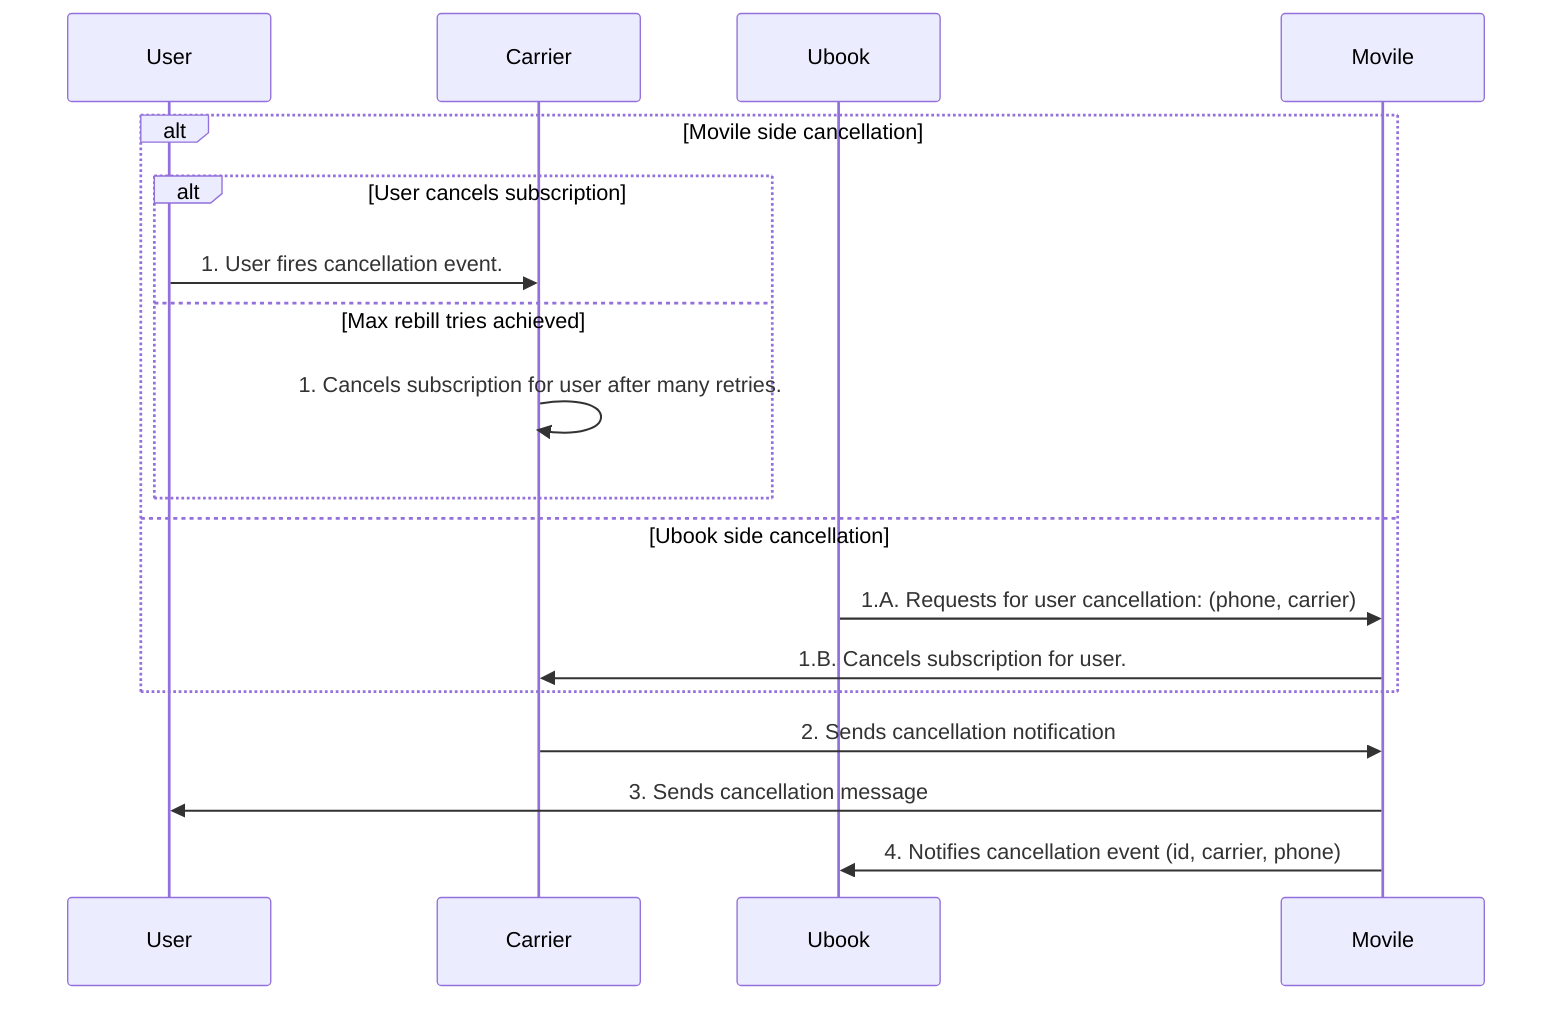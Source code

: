 sequenceDiagram
    alt Movile side cancellation
        alt User cancels subscription
            User ->> Carrier: 1. User fires cancellation event.
        else Max rebill tries achieved
            Carrier ->> Carrier: 1. Cancels subscription for user after many retries.
        end
    else Ubook side cancellation
        Ubook ->> Movile: 1.A. Requests for user cancellation: (phone, carrier)
        Movile ->> Carrier: 1.B. Cancels subscription for user.
    end

    Carrier ->> Movile: 2. Sends cancellation notification
    Movile ->> User: 3. Sends cancellation message
    Movile ->> Ubook: 4. Notifies cancellation event (id, carrier, phone)